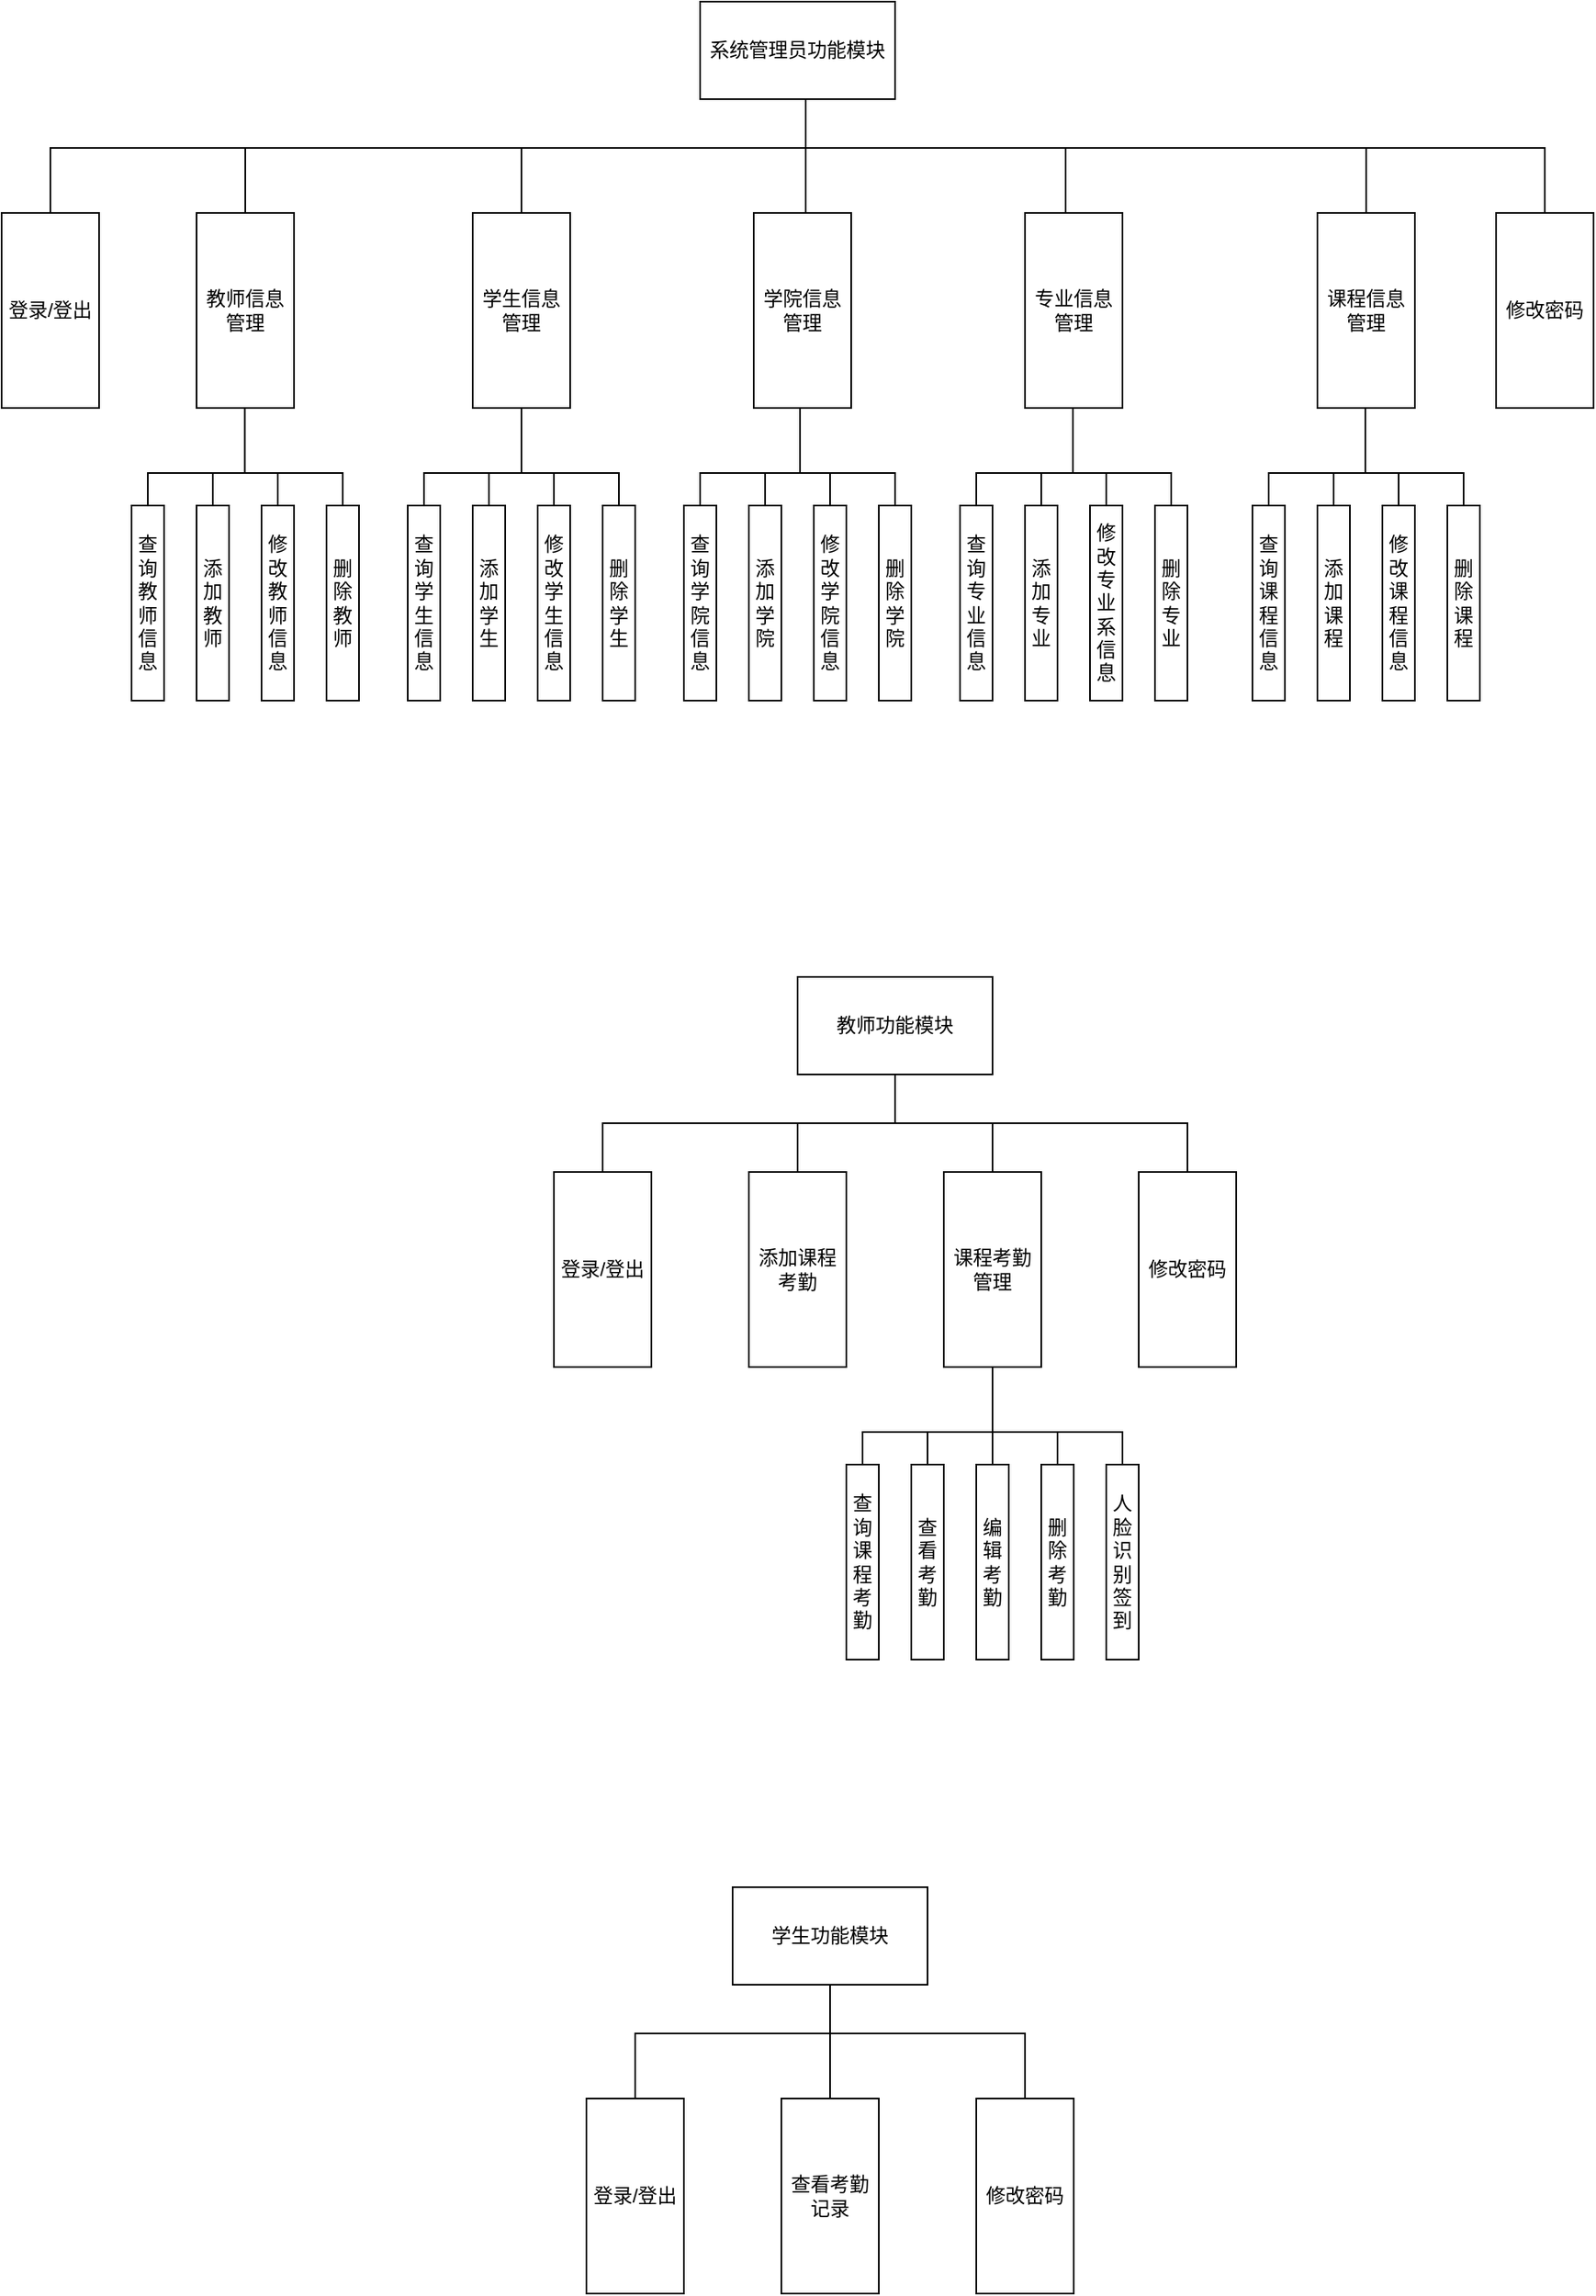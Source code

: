 <mxfile version="18.0.2" type="github">
  <diagram id="prtHgNgQTEPvFCAcTncT" name="Page-1">
    <mxGraphModel dx="2198" dy="1238" grid="1" gridSize="10" guides="1" tooltips="1" connect="1" arrows="1" fold="1" page="1" pageScale="1" pageWidth="3300" pageHeight="4681" math="0" shadow="0">
      <root>
        <mxCell id="0" />
        <mxCell id="1" parent="0" />
        <mxCell id="b9mmW54JpCNEFggv3uCC-1" value="系统管理员功能模块" style="rounded=0;whiteSpace=wrap;html=1;" vertex="1" parent="1">
          <mxGeometry x="790" y="170" width="120" height="60" as="geometry" />
        </mxCell>
        <mxCell id="b9mmW54JpCNEFggv3uCC-3" value="登录/登出" style="rounded=0;whiteSpace=wrap;html=1;direction=south;" vertex="1" parent="1">
          <mxGeometry x="360" y="300" width="60" height="120" as="geometry" />
        </mxCell>
        <mxCell id="b9mmW54JpCNEFggv3uCC-4" value="教师信息管理" style="rounded=0;whiteSpace=wrap;html=1;direction=south;" vertex="1" parent="1">
          <mxGeometry x="480" y="300" width="60" height="120" as="geometry" />
        </mxCell>
        <mxCell id="b9mmW54JpCNEFggv3uCC-5" value="学生信息管理" style="rounded=0;whiteSpace=wrap;html=1;direction=south;" vertex="1" parent="1">
          <mxGeometry x="650" y="300" width="60" height="120" as="geometry" />
        </mxCell>
        <mxCell id="b9mmW54JpCNEFggv3uCC-6" value="专业信息管理" style="rounded=0;whiteSpace=wrap;html=1;direction=south;" vertex="1" parent="1">
          <mxGeometry x="990" y="300" width="60" height="120" as="geometry" />
        </mxCell>
        <mxCell id="b9mmW54JpCNEFggv3uCC-7" value="课程信息管理" style="rounded=0;whiteSpace=wrap;html=1;direction=south;" vertex="1" parent="1">
          <mxGeometry x="1170" y="300" width="60" height="120" as="geometry" />
        </mxCell>
        <mxCell id="b9mmW54JpCNEFggv3uCC-8" value="学院信息管理" style="rounded=0;whiteSpace=wrap;html=1;direction=south;" vertex="1" parent="1">
          <mxGeometry x="823" y="300" width="60" height="120" as="geometry" />
        </mxCell>
        <mxCell id="b9mmW54JpCNEFggv3uCC-16" value="" style="endArrow=none;html=1;rounded=0;" edge="1" parent="1">
          <mxGeometry width="50" height="50" relative="1" as="geometry">
            <mxPoint x="509.71" y="460" as="sourcePoint" />
            <mxPoint x="509.71" y="420" as="targetPoint" />
          </mxGeometry>
        </mxCell>
        <mxCell id="b9mmW54JpCNEFggv3uCC-18" value="修改密码" style="rounded=0;whiteSpace=wrap;html=1;direction=south;" vertex="1" parent="1">
          <mxGeometry x="1280" y="300" width="60" height="120" as="geometry" />
        </mxCell>
        <mxCell id="b9mmW54JpCNEFggv3uCC-19" value="添加教师" style="rounded=0;whiteSpace=wrap;html=1;" vertex="1" parent="1">
          <mxGeometry x="480" y="480" width="20" height="120" as="geometry" />
        </mxCell>
        <mxCell id="b9mmW54JpCNEFggv3uCC-20" value="修改教师信息" style="rounded=0;whiteSpace=wrap;html=1;" vertex="1" parent="1">
          <mxGeometry x="520" y="480" width="20" height="120" as="geometry" />
        </mxCell>
        <mxCell id="b9mmW54JpCNEFggv3uCC-21" value="删除教师" style="rounded=0;whiteSpace=wrap;html=1;" vertex="1" parent="1">
          <mxGeometry x="560" y="480" width="20" height="120" as="geometry" />
        </mxCell>
        <mxCell id="b9mmW54JpCNEFggv3uCC-22" value="查询教师信息" style="rounded=0;whiteSpace=wrap;html=1;" vertex="1" parent="1">
          <mxGeometry x="440" y="480" width="20" height="120" as="geometry" />
        </mxCell>
        <mxCell id="b9mmW54JpCNEFggv3uCC-27" value="" style="endArrow=none;html=1;rounded=0;" edge="1" parent="1">
          <mxGeometry width="50" height="50" relative="1" as="geometry">
            <mxPoint x="450" y="480" as="sourcePoint" />
            <mxPoint x="510" y="460" as="targetPoint" />
            <Array as="points">
              <mxPoint x="450" y="460" />
            </Array>
          </mxGeometry>
        </mxCell>
        <mxCell id="b9mmW54JpCNEFggv3uCC-28" value="" style="endArrow=none;html=1;rounded=0;" edge="1" parent="1">
          <mxGeometry width="50" height="50" relative="1" as="geometry">
            <mxPoint x="490" y="480" as="sourcePoint" />
            <mxPoint x="490" y="460" as="targetPoint" />
          </mxGeometry>
        </mxCell>
        <mxCell id="b9mmW54JpCNEFggv3uCC-29" value="" style="endArrow=none;html=1;rounded=0;" edge="1" parent="1">
          <mxGeometry width="50" height="50" relative="1" as="geometry">
            <mxPoint x="530" y="480" as="sourcePoint" />
            <mxPoint x="510" y="460" as="targetPoint" />
            <Array as="points">
              <mxPoint x="530" y="460" />
            </Array>
          </mxGeometry>
        </mxCell>
        <mxCell id="b9mmW54JpCNEFggv3uCC-30" value="" style="endArrow=none;html=1;rounded=0;entryX=0.5;entryY=0;entryDx=0;entryDy=0;" edge="1" parent="1" target="b9mmW54JpCNEFggv3uCC-21">
          <mxGeometry width="50" height="50" relative="1" as="geometry">
            <mxPoint x="530" y="460" as="sourcePoint" />
            <mxPoint x="580" y="410" as="targetPoint" />
            <Array as="points">
              <mxPoint x="570" y="460" />
            </Array>
          </mxGeometry>
        </mxCell>
        <mxCell id="b9mmW54JpCNEFggv3uCC-31" value="添加学生" style="rounded=0;whiteSpace=wrap;html=1;" vertex="1" parent="1">
          <mxGeometry x="650" y="480" width="20" height="120" as="geometry" />
        </mxCell>
        <mxCell id="b9mmW54JpCNEFggv3uCC-32" value="修改学生信息" style="rounded=0;whiteSpace=wrap;html=1;" vertex="1" parent="1">
          <mxGeometry x="690" y="480" width="20" height="120" as="geometry" />
        </mxCell>
        <mxCell id="b9mmW54JpCNEFggv3uCC-33" value="删除学生" style="rounded=0;whiteSpace=wrap;html=1;" vertex="1" parent="1">
          <mxGeometry x="730" y="480" width="20" height="120" as="geometry" />
        </mxCell>
        <mxCell id="b9mmW54JpCNEFggv3uCC-34" value="查询学生信息" style="rounded=0;whiteSpace=wrap;html=1;" vertex="1" parent="1">
          <mxGeometry x="610" y="480" width="20" height="120" as="geometry" />
        </mxCell>
        <mxCell id="b9mmW54JpCNEFggv3uCC-35" value="" style="endArrow=none;html=1;rounded=0;" edge="1" parent="1">
          <mxGeometry width="50" height="50" relative="1" as="geometry">
            <mxPoint x="620" y="480" as="sourcePoint" />
            <mxPoint x="680" y="460" as="targetPoint" />
            <Array as="points">
              <mxPoint x="620" y="460" />
            </Array>
          </mxGeometry>
        </mxCell>
        <mxCell id="b9mmW54JpCNEFggv3uCC-36" value="" style="endArrow=none;html=1;rounded=0;" edge="1" parent="1">
          <mxGeometry width="50" height="50" relative="1" as="geometry">
            <mxPoint x="660" y="480" as="sourcePoint" />
            <mxPoint x="660" y="460" as="targetPoint" />
          </mxGeometry>
        </mxCell>
        <mxCell id="b9mmW54JpCNEFggv3uCC-37" value="" style="endArrow=none;html=1;rounded=0;" edge="1" parent="1">
          <mxGeometry width="50" height="50" relative="1" as="geometry">
            <mxPoint x="700" y="480" as="sourcePoint" />
            <mxPoint x="680" y="460" as="targetPoint" />
            <Array as="points">
              <mxPoint x="700" y="460" />
            </Array>
          </mxGeometry>
        </mxCell>
        <mxCell id="b9mmW54JpCNEFggv3uCC-38" value="" style="endArrow=none;html=1;rounded=0;entryX=0.5;entryY=0;entryDx=0;entryDy=0;" edge="1" parent="1" target="b9mmW54JpCNEFggv3uCC-33">
          <mxGeometry width="50" height="50" relative="1" as="geometry">
            <mxPoint x="700" y="460" as="sourcePoint" />
            <mxPoint x="750" y="410" as="targetPoint" />
            <Array as="points">
              <mxPoint x="740" y="460" />
            </Array>
          </mxGeometry>
        </mxCell>
        <mxCell id="b9mmW54JpCNEFggv3uCC-43" value="添加学院" style="rounded=0;whiteSpace=wrap;html=1;" vertex="1" parent="1">
          <mxGeometry x="820" y="480" width="20" height="120" as="geometry" />
        </mxCell>
        <mxCell id="b9mmW54JpCNEFggv3uCC-44" value="修改学院信息" style="rounded=0;whiteSpace=wrap;html=1;" vertex="1" parent="1">
          <mxGeometry x="860" y="480" width="20" height="120" as="geometry" />
        </mxCell>
        <mxCell id="b9mmW54JpCNEFggv3uCC-45" value="删除学院" style="rounded=0;whiteSpace=wrap;html=1;" vertex="1" parent="1">
          <mxGeometry x="900" y="480" width="20" height="120" as="geometry" />
        </mxCell>
        <mxCell id="b9mmW54JpCNEFggv3uCC-46" value="查询学院信息" style="rounded=0;whiteSpace=wrap;html=1;" vertex="1" parent="1">
          <mxGeometry x="780" y="480" width="20" height="120" as="geometry" />
        </mxCell>
        <mxCell id="b9mmW54JpCNEFggv3uCC-47" value="" style="endArrow=none;html=1;rounded=0;" edge="1" parent="1">
          <mxGeometry width="50" height="50" relative="1" as="geometry">
            <mxPoint x="790" y="480" as="sourcePoint" />
            <mxPoint x="850" y="460" as="targetPoint" />
            <Array as="points">
              <mxPoint x="790" y="460" />
            </Array>
          </mxGeometry>
        </mxCell>
        <mxCell id="b9mmW54JpCNEFggv3uCC-48" value="" style="endArrow=none;html=1;rounded=0;" edge="1" parent="1">
          <mxGeometry width="50" height="50" relative="1" as="geometry">
            <mxPoint x="830" y="480" as="sourcePoint" />
            <mxPoint x="830" y="460" as="targetPoint" />
          </mxGeometry>
        </mxCell>
        <mxCell id="b9mmW54JpCNEFggv3uCC-49" value="" style="endArrow=none;html=1;rounded=0;" edge="1" parent="1">
          <mxGeometry width="50" height="50" relative="1" as="geometry">
            <mxPoint x="870" y="480" as="sourcePoint" />
            <mxPoint x="850" y="460" as="targetPoint" />
            <Array as="points">
              <mxPoint x="870" y="460" />
            </Array>
          </mxGeometry>
        </mxCell>
        <mxCell id="b9mmW54JpCNEFggv3uCC-50" value="" style="endArrow=none;html=1;rounded=0;entryX=0.5;entryY=0;entryDx=0;entryDy=0;" edge="1" parent="1" target="b9mmW54JpCNEFggv3uCC-45">
          <mxGeometry width="50" height="50" relative="1" as="geometry">
            <mxPoint x="870" y="460" as="sourcePoint" />
            <mxPoint x="920" y="410" as="targetPoint" />
            <Array as="points">
              <mxPoint x="910" y="460" />
            </Array>
          </mxGeometry>
        </mxCell>
        <mxCell id="b9mmW54JpCNEFggv3uCC-51" value="添加专业" style="rounded=0;whiteSpace=wrap;html=1;" vertex="1" parent="1">
          <mxGeometry x="990" y="480" width="20" height="120" as="geometry" />
        </mxCell>
        <mxCell id="b9mmW54JpCNEFggv3uCC-52" value="修改专业系信息" style="rounded=0;whiteSpace=wrap;html=1;" vertex="1" parent="1">
          <mxGeometry x="1030" y="480" width="20" height="120" as="geometry" />
        </mxCell>
        <mxCell id="b9mmW54JpCNEFggv3uCC-53" value="删除专业" style="rounded=0;whiteSpace=wrap;html=1;" vertex="1" parent="1">
          <mxGeometry x="1070" y="480" width="20" height="120" as="geometry" />
        </mxCell>
        <mxCell id="b9mmW54JpCNEFggv3uCC-54" value="查询专业信息" style="rounded=0;whiteSpace=wrap;html=1;" vertex="1" parent="1">
          <mxGeometry x="950" y="480" width="20" height="120" as="geometry" />
        </mxCell>
        <mxCell id="b9mmW54JpCNEFggv3uCC-55" value="" style="endArrow=none;html=1;rounded=0;" edge="1" parent="1">
          <mxGeometry width="50" height="50" relative="1" as="geometry">
            <mxPoint x="960" y="480" as="sourcePoint" />
            <mxPoint x="1020" y="460" as="targetPoint" />
            <Array as="points">
              <mxPoint x="960" y="460" />
            </Array>
          </mxGeometry>
        </mxCell>
        <mxCell id="b9mmW54JpCNEFggv3uCC-56" value="" style="endArrow=none;html=1;rounded=0;" edge="1" parent="1">
          <mxGeometry width="50" height="50" relative="1" as="geometry">
            <mxPoint x="1000" y="480" as="sourcePoint" />
            <mxPoint x="1000" y="460" as="targetPoint" />
          </mxGeometry>
        </mxCell>
        <mxCell id="b9mmW54JpCNEFggv3uCC-57" value="" style="endArrow=none;html=1;rounded=0;" edge="1" parent="1">
          <mxGeometry width="50" height="50" relative="1" as="geometry">
            <mxPoint x="1040" y="480" as="sourcePoint" />
            <mxPoint x="1020" y="460" as="targetPoint" />
            <Array as="points">
              <mxPoint x="1040" y="460" />
            </Array>
          </mxGeometry>
        </mxCell>
        <mxCell id="b9mmW54JpCNEFggv3uCC-58" value="" style="endArrow=none;html=1;rounded=0;entryX=0.5;entryY=0;entryDx=0;entryDy=0;" edge="1" parent="1" target="b9mmW54JpCNEFggv3uCC-53">
          <mxGeometry width="50" height="50" relative="1" as="geometry">
            <mxPoint x="1040" y="460" as="sourcePoint" />
            <mxPoint x="1090" y="410" as="targetPoint" />
            <Array as="points">
              <mxPoint x="1080" y="460" />
            </Array>
          </mxGeometry>
        </mxCell>
        <mxCell id="b9mmW54JpCNEFggv3uCC-59" value="添加课程" style="rounded=0;whiteSpace=wrap;html=1;" vertex="1" parent="1">
          <mxGeometry x="1170" y="480" width="20" height="120" as="geometry" />
        </mxCell>
        <mxCell id="b9mmW54JpCNEFggv3uCC-60" value="修改课程信息" style="rounded=0;whiteSpace=wrap;html=1;" vertex="1" parent="1">
          <mxGeometry x="1210" y="480" width="20" height="120" as="geometry" />
        </mxCell>
        <mxCell id="b9mmW54JpCNEFggv3uCC-61" value="删除课程" style="rounded=0;whiteSpace=wrap;html=1;" vertex="1" parent="1">
          <mxGeometry x="1250" y="480" width="20" height="120" as="geometry" />
        </mxCell>
        <mxCell id="b9mmW54JpCNEFggv3uCC-62" value="查询课程信息" style="rounded=0;whiteSpace=wrap;html=1;" vertex="1" parent="1">
          <mxGeometry x="1130" y="480" width="20" height="120" as="geometry" />
        </mxCell>
        <mxCell id="b9mmW54JpCNEFggv3uCC-63" value="" style="endArrow=none;html=1;rounded=0;" edge="1" parent="1">
          <mxGeometry width="50" height="50" relative="1" as="geometry">
            <mxPoint x="1140" y="480" as="sourcePoint" />
            <mxPoint x="1200" y="460" as="targetPoint" />
            <Array as="points">
              <mxPoint x="1140" y="460" />
            </Array>
          </mxGeometry>
        </mxCell>
        <mxCell id="b9mmW54JpCNEFggv3uCC-64" value="" style="endArrow=none;html=1;rounded=0;" edge="1" parent="1">
          <mxGeometry width="50" height="50" relative="1" as="geometry">
            <mxPoint x="1180" y="480" as="sourcePoint" />
            <mxPoint x="1180" y="460" as="targetPoint" />
          </mxGeometry>
        </mxCell>
        <mxCell id="b9mmW54JpCNEFggv3uCC-65" value="" style="endArrow=none;html=1;rounded=0;" edge="1" parent="1">
          <mxGeometry width="50" height="50" relative="1" as="geometry">
            <mxPoint x="1220" y="480" as="sourcePoint" />
            <mxPoint x="1200" y="460" as="targetPoint" />
            <Array as="points">
              <mxPoint x="1220" y="460" />
            </Array>
          </mxGeometry>
        </mxCell>
        <mxCell id="b9mmW54JpCNEFggv3uCC-66" value="" style="endArrow=none;html=1;rounded=0;entryX=0.5;entryY=0;entryDx=0;entryDy=0;" edge="1" parent="1" target="b9mmW54JpCNEFggv3uCC-61">
          <mxGeometry width="50" height="50" relative="1" as="geometry">
            <mxPoint x="1220" y="460" as="sourcePoint" />
            <mxPoint x="1270" y="410" as="targetPoint" />
            <Array as="points">
              <mxPoint x="1260" y="460" />
            </Array>
          </mxGeometry>
        </mxCell>
        <mxCell id="b9mmW54JpCNEFggv3uCC-67" value="" style="endArrow=none;html=1;rounded=0;" edge="1" parent="1">
          <mxGeometry width="50" height="50" relative="1" as="geometry">
            <mxPoint x="680" y="460" as="sourcePoint" />
            <mxPoint x="680" y="420" as="targetPoint" />
          </mxGeometry>
        </mxCell>
        <mxCell id="b9mmW54JpCNEFggv3uCC-68" value="" style="endArrow=none;html=1;rounded=0;" edge="1" parent="1">
          <mxGeometry width="50" height="50" relative="1" as="geometry">
            <mxPoint x="851.5" y="460" as="sourcePoint" />
            <mxPoint x="851.5" y="420" as="targetPoint" />
          </mxGeometry>
        </mxCell>
        <mxCell id="b9mmW54JpCNEFggv3uCC-69" value="" style="endArrow=none;html=1;rounded=0;" edge="1" parent="1">
          <mxGeometry width="50" height="50" relative="1" as="geometry">
            <mxPoint x="1019.5" y="460" as="sourcePoint" />
            <mxPoint x="1019.5" y="420" as="targetPoint" />
          </mxGeometry>
        </mxCell>
        <mxCell id="b9mmW54JpCNEFggv3uCC-70" value="" style="endArrow=none;html=1;rounded=0;" edge="1" parent="1">
          <mxGeometry width="50" height="50" relative="1" as="geometry">
            <mxPoint x="1199.5" y="460" as="sourcePoint" />
            <mxPoint x="1199.5" y="420" as="targetPoint" />
          </mxGeometry>
        </mxCell>
        <mxCell id="b9mmW54JpCNEFggv3uCC-73" value="" style="endArrow=none;html=1;rounded=0;" edge="1" parent="1">
          <mxGeometry width="50" height="50" relative="1" as="geometry">
            <mxPoint x="855" y="260" as="sourcePoint" />
            <mxPoint x="855" y="230" as="targetPoint" />
          </mxGeometry>
        </mxCell>
        <mxCell id="b9mmW54JpCNEFggv3uCC-75" value="" style="endArrow=none;html=1;rounded=0;exitX=0;exitY=0.5;exitDx=0;exitDy=0;" edge="1" parent="1" source="b9mmW54JpCNEFggv3uCC-3">
          <mxGeometry width="50" height="50" relative="1" as="geometry">
            <mxPoint x="805" y="310" as="sourcePoint" />
            <mxPoint x="855" y="260" as="targetPoint" />
            <Array as="points">
              <mxPoint x="390" y="260" />
            </Array>
          </mxGeometry>
        </mxCell>
        <mxCell id="b9mmW54JpCNEFggv3uCC-76" value="" style="endArrow=none;html=1;rounded=0;exitX=0;exitY=0.5;exitDx=0;exitDy=0;" edge="1" parent="1" source="b9mmW54JpCNEFggv3uCC-4">
          <mxGeometry width="50" height="50" relative="1" as="geometry">
            <mxPoint x="805" y="310" as="sourcePoint" />
            <mxPoint x="855" y="260" as="targetPoint" />
            <Array as="points">
              <mxPoint x="510" y="260" />
            </Array>
          </mxGeometry>
        </mxCell>
        <mxCell id="b9mmW54JpCNEFggv3uCC-77" value="" style="endArrow=none;html=1;rounded=0;exitX=0;exitY=0.5;exitDx=0;exitDy=0;" edge="1" parent="1" source="b9mmW54JpCNEFggv3uCC-5">
          <mxGeometry width="50" height="50" relative="1" as="geometry">
            <mxPoint x="805" y="310" as="sourcePoint" />
            <mxPoint x="855" y="260" as="targetPoint" />
            <Array as="points">
              <mxPoint x="680" y="260" />
            </Array>
          </mxGeometry>
        </mxCell>
        <mxCell id="b9mmW54JpCNEFggv3uCC-78" value="" style="endArrow=none;html=1;rounded=0;exitX=0;exitY=0.5;exitDx=0;exitDy=0;" edge="1" parent="1" source="b9mmW54JpCNEFggv3uCC-8">
          <mxGeometry width="50" height="50" relative="1" as="geometry">
            <mxPoint x="805" y="310" as="sourcePoint" />
            <mxPoint x="855" y="260" as="targetPoint" />
            <Array as="points">
              <mxPoint x="855" y="300" />
            </Array>
          </mxGeometry>
        </mxCell>
        <mxCell id="b9mmW54JpCNEFggv3uCC-81" value="" style="endArrow=none;html=1;rounded=0;" edge="1" parent="1">
          <mxGeometry width="50" height="50" relative="1" as="geometry">
            <mxPoint x="1015" y="300" as="sourcePoint" />
            <mxPoint x="855" y="260" as="targetPoint" />
            <Array as="points">
              <mxPoint x="1015" y="260" />
            </Array>
          </mxGeometry>
        </mxCell>
        <mxCell id="b9mmW54JpCNEFggv3uCC-82" value="" style="endArrow=none;html=1;rounded=0;entryX=0;entryY=0.5;entryDx=0;entryDy=0;" edge="1" parent="1" target="b9mmW54JpCNEFggv3uCC-7">
          <mxGeometry width="50" height="50" relative="1" as="geometry">
            <mxPoint x="1015" y="260" as="sourcePoint" />
            <mxPoint x="1065" y="210" as="targetPoint" />
            <Array as="points">
              <mxPoint x="1200" y="260" />
            </Array>
          </mxGeometry>
        </mxCell>
        <mxCell id="b9mmW54JpCNEFggv3uCC-83" value="" style="endArrow=none;html=1;rounded=0;entryX=0;entryY=0.5;entryDx=0;entryDy=0;" edge="1" parent="1" target="b9mmW54JpCNEFggv3uCC-18">
          <mxGeometry width="50" height="50" relative="1" as="geometry">
            <mxPoint x="1200" y="260" as="sourcePoint" />
            <mxPoint x="1250" y="210" as="targetPoint" />
            <Array as="points">
              <mxPoint x="1310" y="260" />
            </Array>
          </mxGeometry>
        </mxCell>
        <mxCell id="b9mmW54JpCNEFggv3uCC-84" value="教师功能模块" style="rounded=0;whiteSpace=wrap;html=1;" vertex="1" parent="1">
          <mxGeometry x="850" y="770" width="120" height="60" as="geometry" />
        </mxCell>
        <mxCell id="b9mmW54JpCNEFggv3uCC-85" value="登录/登出" style="rounded=0;whiteSpace=wrap;html=1;direction=south;" vertex="1" parent="1">
          <mxGeometry x="700" y="890" width="60" height="120" as="geometry" />
        </mxCell>
        <mxCell id="b9mmW54JpCNEFggv3uCC-86" value="修改密码" style="rounded=0;whiteSpace=wrap;html=1;direction=south;" vertex="1" parent="1">
          <mxGeometry x="1060" y="890" width="60" height="120" as="geometry" />
        </mxCell>
        <mxCell id="b9mmW54JpCNEFggv3uCC-88" value="课程考勤管理" style="rounded=0;whiteSpace=wrap;html=1;direction=south;" vertex="1" parent="1">
          <mxGeometry x="940" y="890" width="60" height="120" as="geometry" />
        </mxCell>
        <mxCell id="b9mmW54JpCNEFggv3uCC-89" value="添加课程考勤" style="rounded=0;whiteSpace=wrap;html=1;direction=south;" vertex="1" parent="1">
          <mxGeometry x="820" y="890" width="60" height="120" as="geometry" />
        </mxCell>
        <mxCell id="b9mmW54JpCNEFggv3uCC-90" value="" style="endArrow=none;html=1;rounded=0;" edge="1" parent="1">
          <mxGeometry width="50" height="50" relative="1" as="geometry">
            <mxPoint x="910" y="860" as="sourcePoint" />
            <mxPoint x="910" y="830" as="targetPoint" />
          </mxGeometry>
        </mxCell>
        <mxCell id="b9mmW54JpCNEFggv3uCC-91" value="" style="endArrow=none;html=1;rounded=0;entryX=0;entryY=0.5;entryDx=0;entryDy=0;" edge="1" parent="1" target="b9mmW54JpCNEFggv3uCC-86">
          <mxGeometry width="50" height="50" relative="1" as="geometry">
            <mxPoint x="910" y="860" as="sourcePoint" />
            <mxPoint x="960" y="810" as="targetPoint" />
            <Array as="points">
              <mxPoint x="1090" y="860" />
            </Array>
          </mxGeometry>
        </mxCell>
        <mxCell id="b9mmW54JpCNEFggv3uCC-92" value="" style="endArrow=none;html=1;rounded=0;exitX=0;exitY=0.5;exitDx=0;exitDy=0;" edge="1" parent="1" source="b9mmW54JpCNEFggv3uCC-89">
          <mxGeometry width="50" height="50" relative="1" as="geometry">
            <mxPoint x="860" y="910" as="sourcePoint" />
            <mxPoint x="910" y="860" as="targetPoint" />
            <Array as="points">
              <mxPoint x="850" y="860" />
            </Array>
          </mxGeometry>
        </mxCell>
        <mxCell id="b9mmW54JpCNEFggv3uCC-93" value="" style="endArrow=none;html=1;rounded=0;exitX=0;exitY=0.5;exitDx=0;exitDy=0;" edge="1" parent="1" source="b9mmW54JpCNEFggv3uCC-88">
          <mxGeometry width="50" height="50" relative="1" as="geometry">
            <mxPoint x="860" y="910" as="sourcePoint" />
            <mxPoint x="910" y="860" as="targetPoint" />
            <Array as="points">
              <mxPoint x="970" y="860" />
            </Array>
          </mxGeometry>
        </mxCell>
        <mxCell id="b9mmW54JpCNEFggv3uCC-94" value="" style="endArrow=none;html=1;rounded=0;" edge="1" parent="1">
          <mxGeometry width="50" height="50" relative="1" as="geometry">
            <mxPoint x="730" y="890" as="sourcePoint" />
            <mxPoint x="850" y="860" as="targetPoint" />
            <Array as="points">
              <mxPoint x="730" y="860" />
            </Array>
          </mxGeometry>
        </mxCell>
        <mxCell id="b9mmW54JpCNEFggv3uCC-103" value="查看考勤" style="rounded=0;whiteSpace=wrap;html=1;" vertex="1" parent="1">
          <mxGeometry x="920" y="1070" width="20" height="120" as="geometry" />
        </mxCell>
        <mxCell id="b9mmW54JpCNEFggv3uCC-104" value="编辑考勤" style="rounded=0;whiteSpace=wrap;html=1;" vertex="1" parent="1">
          <mxGeometry x="960" y="1070" width="20" height="120" as="geometry" />
        </mxCell>
        <mxCell id="b9mmW54JpCNEFggv3uCC-105" value="删除考勤" style="rounded=0;whiteSpace=wrap;html=1;" vertex="1" parent="1">
          <mxGeometry x="1000" y="1070" width="20" height="120" as="geometry" />
        </mxCell>
        <mxCell id="b9mmW54JpCNEFggv3uCC-106" value="查询课程考勤" style="rounded=0;whiteSpace=wrap;html=1;" vertex="1" parent="1">
          <mxGeometry x="880" y="1070" width="20" height="120" as="geometry" />
        </mxCell>
        <mxCell id="b9mmW54JpCNEFggv3uCC-107" value="" style="endArrow=none;html=1;rounded=0;" edge="1" parent="1">
          <mxGeometry width="50" height="50" relative="1" as="geometry">
            <mxPoint x="890.0" y="1070" as="sourcePoint" />
            <mxPoint x="950.0" y="1050" as="targetPoint" />
            <Array as="points">
              <mxPoint x="890" y="1050" />
            </Array>
          </mxGeometry>
        </mxCell>
        <mxCell id="b9mmW54JpCNEFggv3uCC-108" value="" style="endArrow=none;html=1;rounded=0;" edge="1" parent="1">
          <mxGeometry width="50" height="50" relative="1" as="geometry">
            <mxPoint x="930.0" y="1070" as="sourcePoint" />
            <mxPoint x="930.0" y="1050" as="targetPoint" />
          </mxGeometry>
        </mxCell>
        <mxCell id="b9mmW54JpCNEFggv3uCC-109" value="" style="endArrow=none;html=1;rounded=0;" edge="1" parent="1">
          <mxGeometry width="50" height="50" relative="1" as="geometry">
            <mxPoint x="970.0" y="1070" as="sourcePoint" />
            <mxPoint x="950.0" y="1050" as="targetPoint" />
            <Array as="points">
              <mxPoint x="970" y="1050" />
            </Array>
          </mxGeometry>
        </mxCell>
        <mxCell id="b9mmW54JpCNEFggv3uCC-110" value="" style="endArrow=none;html=1;rounded=0;entryX=0.5;entryY=0;entryDx=0;entryDy=0;" edge="1" parent="1" target="b9mmW54JpCNEFggv3uCC-105">
          <mxGeometry width="50" height="50" relative="1" as="geometry">
            <mxPoint x="970.0" y="1050" as="sourcePoint" />
            <mxPoint x="1020" y="1000" as="targetPoint" />
            <Array as="points">
              <mxPoint x="1010" y="1050" />
            </Array>
          </mxGeometry>
        </mxCell>
        <mxCell id="b9mmW54JpCNEFggv3uCC-111" value="人脸识别签到" style="rounded=0;whiteSpace=wrap;html=1;" vertex="1" parent="1">
          <mxGeometry x="1040" y="1070" width="20" height="120" as="geometry" />
        </mxCell>
        <mxCell id="b9mmW54JpCNEFggv3uCC-112" value="" style="endArrow=none;html=1;rounded=0;entryX=0.5;entryY=0;entryDx=0;entryDy=0;" edge="1" parent="1" target="b9mmW54JpCNEFggv3uCC-111">
          <mxGeometry width="50" height="50" relative="1" as="geometry">
            <mxPoint x="1010" y="1050" as="sourcePoint" />
            <mxPoint x="1060" y="1000" as="targetPoint" />
            <Array as="points">
              <mxPoint x="1050" y="1050" />
            </Array>
          </mxGeometry>
        </mxCell>
        <mxCell id="b9mmW54JpCNEFggv3uCC-113" value="" style="endArrow=none;html=1;rounded=0;" edge="1" parent="1">
          <mxGeometry width="50" height="50" relative="1" as="geometry">
            <mxPoint x="970" y="1050" as="sourcePoint" />
            <mxPoint x="970" y="1010" as="targetPoint" />
          </mxGeometry>
        </mxCell>
        <mxCell id="b9mmW54JpCNEFggv3uCC-114" value="学生功能模块" style="rounded=0;whiteSpace=wrap;html=1;" vertex="1" parent="1">
          <mxGeometry x="810" y="1330" width="120" height="60" as="geometry" />
        </mxCell>
        <mxCell id="b9mmW54JpCNEFggv3uCC-115" value="登录/登出" style="rounded=0;whiteSpace=wrap;html=1;direction=south;" vertex="1" parent="1">
          <mxGeometry x="720" y="1460" width="60" height="120" as="geometry" />
        </mxCell>
        <mxCell id="b9mmW54JpCNEFggv3uCC-116" value="查看考勤记录" style="rounded=0;whiteSpace=wrap;html=1;direction=south;" vertex="1" parent="1">
          <mxGeometry x="840" y="1460" width="60" height="120" as="geometry" />
        </mxCell>
        <mxCell id="b9mmW54JpCNEFggv3uCC-117" value="修改密码" style="rounded=0;whiteSpace=wrap;html=1;direction=south;" vertex="1" parent="1">
          <mxGeometry x="960" y="1460" width="60" height="120" as="geometry" />
        </mxCell>
        <mxCell id="b9mmW54JpCNEFggv3uCC-120" value="" style="endArrow=none;html=1;rounded=0;" edge="1" parent="1">
          <mxGeometry width="50" height="50" relative="1" as="geometry">
            <mxPoint x="870" y="1420" as="sourcePoint" />
            <mxPoint x="870" y="1390" as="targetPoint" />
          </mxGeometry>
        </mxCell>
        <mxCell id="b9mmW54JpCNEFggv3uCC-121" value="" style="endArrow=none;html=1;rounded=0;exitX=0;exitY=0.5;exitDx=0;exitDy=0;" edge="1" parent="1" source="b9mmW54JpCNEFggv3uCC-115">
          <mxGeometry width="50" height="50" relative="1" as="geometry">
            <mxPoint x="820" y="1470" as="sourcePoint" />
            <mxPoint x="870" y="1420" as="targetPoint" />
            <Array as="points">
              <mxPoint x="750" y="1420" />
            </Array>
          </mxGeometry>
        </mxCell>
        <mxCell id="b9mmW54JpCNEFggv3uCC-122" value="" style="endArrow=none;html=1;rounded=0;exitX=0;exitY=0.5;exitDx=0;exitDy=0;" edge="1" parent="1" source="b9mmW54JpCNEFggv3uCC-116">
          <mxGeometry width="50" height="50" relative="1" as="geometry">
            <mxPoint x="820" y="1470" as="sourcePoint" />
            <mxPoint x="870" y="1420" as="targetPoint" />
          </mxGeometry>
        </mxCell>
        <mxCell id="b9mmW54JpCNEFggv3uCC-123" value="" style="endArrow=none;html=1;rounded=0;entryX=0;entryY=0.5;entryDx=0;entryDy=0;" edge="1" parent="1" target="b9mmW54JpCNEFggv3uCC-117">
          <mxGeometry width="50" height="50" relative="1" as="geometry">
            <mxPoint x="870" y="1420" as="sourcePoint" />
            <mxPoint x="920" y="1370" as="targetPoint" />
            <Array as="points">
              <mxPoint x="990" y="1420" />
            </Array>
          </mxGeometry>
        </mxCell>
      </root>
    </mxGraphModel>
  </diagram>
</mxfile>
